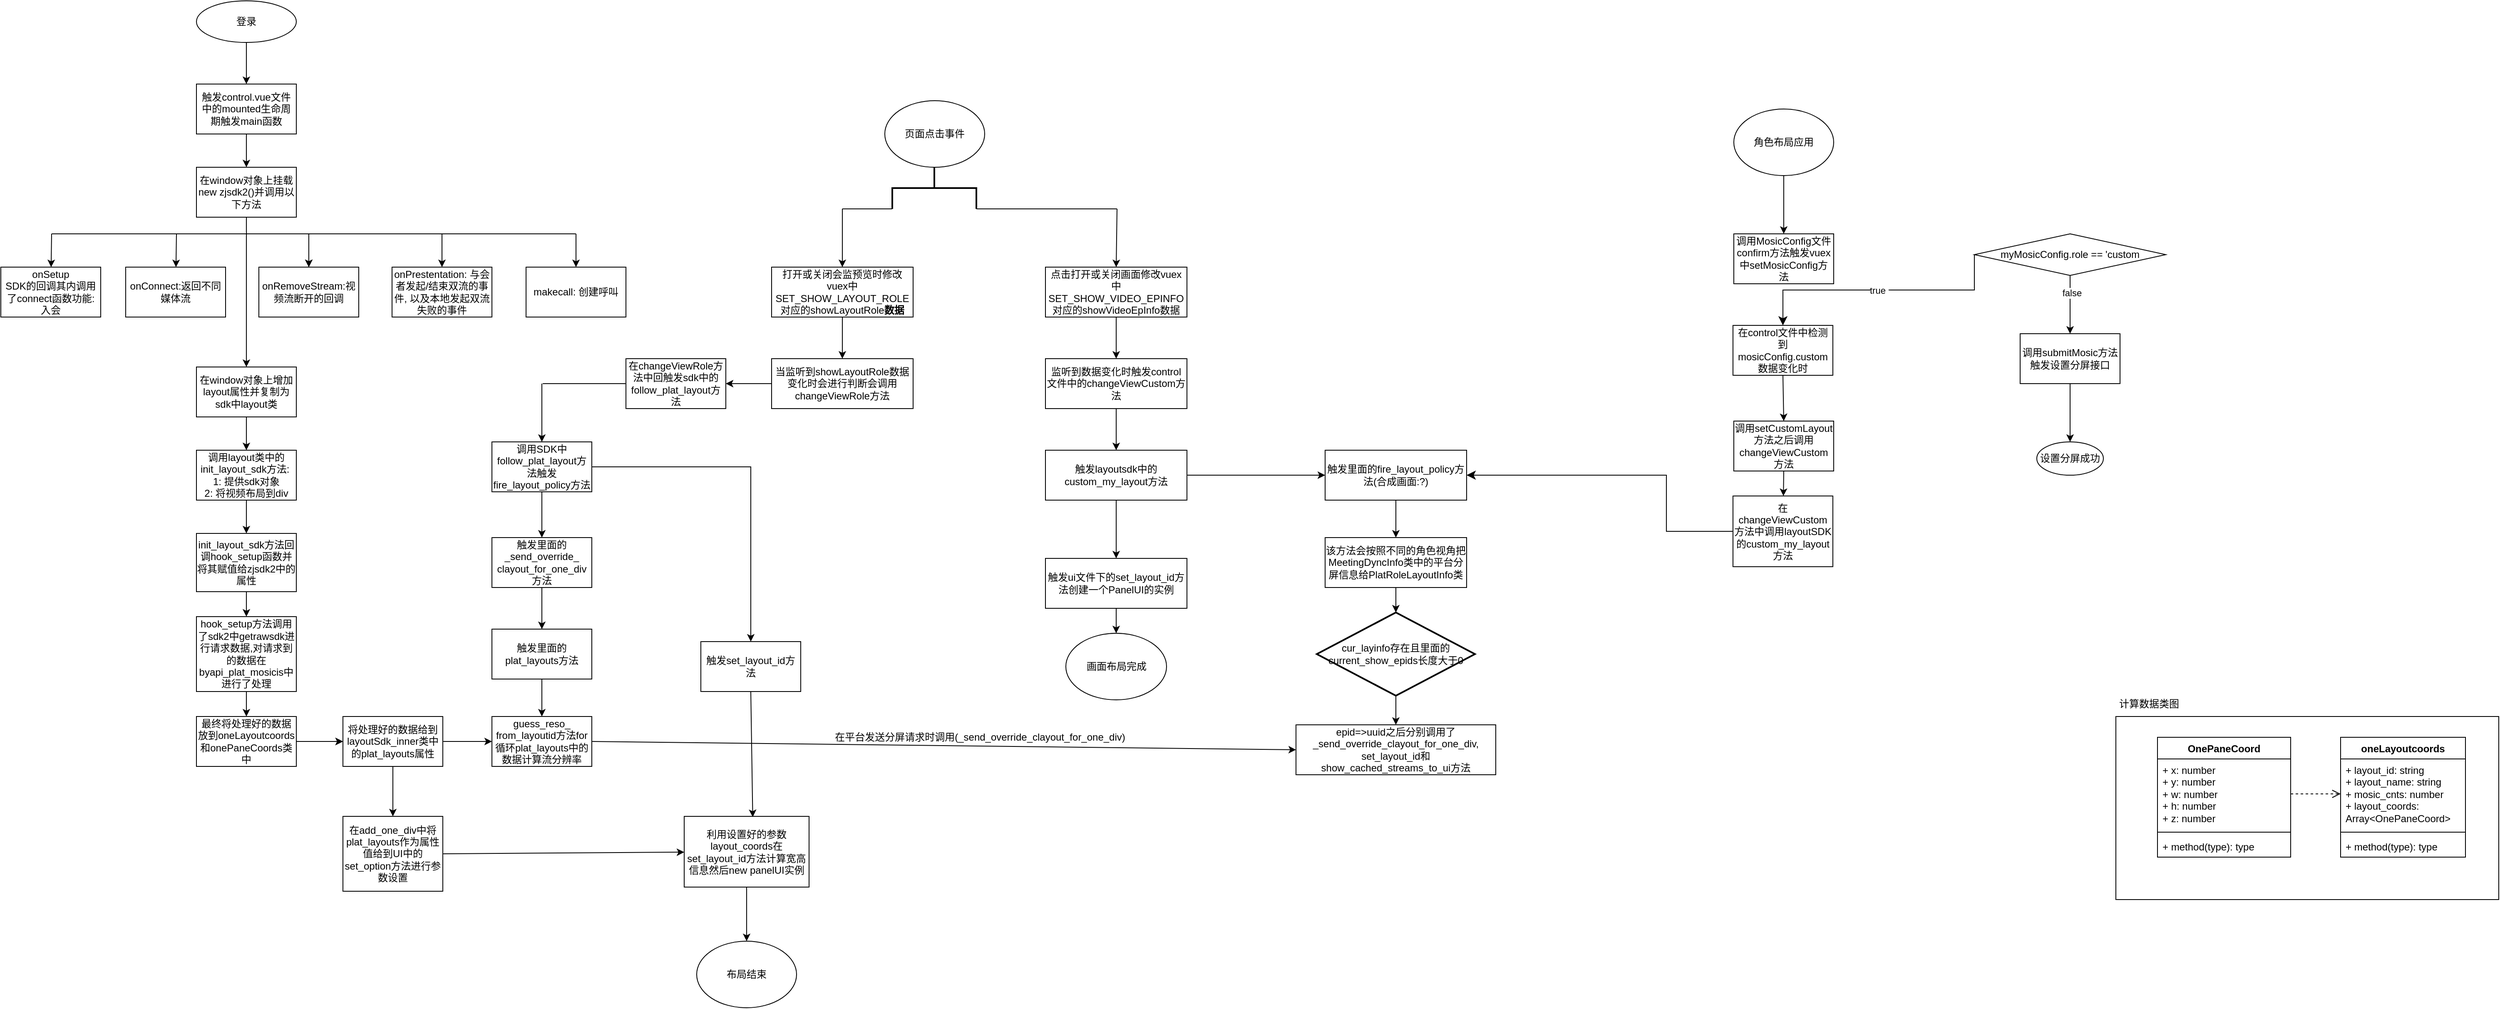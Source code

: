 <mxfile version="21.0.6" type="github">
  <diagram name="第 1 页" id="cYCt0g9zkRtDHQeXJBKw">
    <mxGraphModel dx="1434" dy="764" grid="1" gridSize="10" guides="1" tooltips="1" connect="1" arrows="1" fold="1" page="1" pageScale="1" pageWidth="827" pageHeight="1169" math="0" shadow="0">
      <root>
        <mxCell id="0" />
        <mxCell id="1" parent="0" />
        <mxCell id="cJAQ2IT-YWqgnm6LiaBg-1" value="登录" style="ellipse;whiteSpace=wrap;html=1;" vertex="1" parent="1">
          <mxGeometry x="354" y="80" width="120" height="50" as="geometry" />
        </mxCell>
        <mxCell id="cJAQ2IT-YWqgnm6LiaBg-2" value="" style="endArrow=classic;html=1;rounded=0;exitX=0.5;exitY=1;exitDx=0;exitDy=0;" edge="1" parent="1" source="cJAQ2IT-YWqgnm6LiaBg-1">
          <mxGeometry width="50" height="50" relative="1" as="geometry">
            <mxPoint x="410" y="150" as="sourcePoint" />
            <mxPoint x="414" y="180" as="targetPoint" />
          </mxGeometry>
        </mxCell>
        <mxCell id="cJAQ2IT-YWqgnm6LiaBg-3" value="触发control.vue文件中的mounted生命周期触发main函数" style="rounded=0;whiteSpace=wrap;html=1;" vertex="1" parent="1">
          <mxGeometry x="354" y="180" width="120" height="60" as="geometry" />
        </mxCell>
        <mxCell id="cJAQ2IT-YWqgnm6LiaBg-4" value="在window对象上挂载&lt;br&gt;new zjsdk2()并调用以下方法" style="rounded=0;whiteSpace=wrap;html=1;" vertex="1" parent="1">
          <mxGeometry x="354" y="280" width="120" height="60" as="geometry" />
        </mxCell>
        <mxCell id="cJAQ2IT-YWqgnm6LiaBg-5" value="" style="endArrow=classic;html=1;rounded=0;exitX=0.5;exitY=1;exitDx=0;exitDy=0;" edge="1" parent="1" source="cJAQ2IT-YWqgnm6LiaBg-3" target="cJAQ2IT-YWqgnm6LiaBg-4">
          <mxGeometry width="50" height="50" relative="1" as="geometry">
            <mxPoint x="390" y="340" as="sourcePoint" />
            <mxPoint x="440" y="290" as="targetPoint" />
          </mxGeometry>
        </mxCell>
        <mxCell id="cJAQ2IT-YWqgnm6LiaBg-6" value="onSetup&lt;br&gt;SDK的回调其内调用了connect函数功能: 入会" style="rounded=0;whiteSpace=wrap;html=1;" vertex="1" parent="1">
          <mxGeometry x="119" y="400" width="120" height="60" as="geometry" />
        </mxCell>
        <mxCell id="cJAQ2IT-YWqgnm6LiaBg-7" value="onConnect:返回不同媒体流" style="rounded=0;whiteSpace=wrap;html=1;" vertex="1" parent="1">
          <mxGeometry x="269" y="400" width="120" height="60" as="geometry" />
        </mxCell>
        <mxCell id="cJAQ2IT-YWqgnm6LiaBg-8" value="onRemoveStream:视频流断开的回调" style="rounded=0;whiteSpace=wrap;html=1;" vertex="1" parent="1">
          <mxGeometry x="429" y="400" width="120" height="60" as="geometry" />
        </mxCell>
        <mxCell id="cJAQ2IT-YWqgnm6LiaBg-9" value="onPrestentation:&amp;nbsp;与会者发起/结束双流的事件, 以及本地发起双流失败的事件" style="rounded=0;whiteSpace=wrap;html=1;" vertex="1" parent="1">
          <mxGeometry x="589" y="400" width="120" height="60" as="geometry" />
        </mxCell>
        <mxCell id="cJAQ2IT-YWqgnm6LiaBg-10" value="" style="endArrow=none;html=1;rounded=0;" edge="1" parent="1">
          <mxGeometry width="50" height="50" relative="1" as="geometry">
            <mxPoint x="180" y="360" as="sourcePoint" />
            <mxPoint x="810" y="360" as="targetPoint" />
          </mxGeometry>
        </mxCell>
        <mxCell id="cJAQ2IT-YWqgnm6LiaBg-11" value="" style="endArrow=none;html=1;rounded=0;entryX=0.5;entryY=1;entryDx=0;entryDy=0;" edge="1" parent="1" target="cJAQ2IT-YWqgnm6LiaBg-4">
          <mxGeometry width="50" height="50" relative="1" as="geometry">
            <mxPoint x="414" y="360" as="sourcePoint" />
            <mxPoint x="480" y="420" as="targetPoint" />
          </mxGeometry>
        </mxCell>
        <mxCell id="cJAQ2IT-YWqgnm6LiaBg-12" value="" style="endArrow=classic;html=1;rounded=0;entryX=0.5;entryY=0;entryDx=0;entryDy=0;" edge="1" parent="1" target="cJAQ2IT-YWqgnm6LiaBg-8">
          <mxGeometry width="50" height="50" relative="1" as="geometry">
            <mxPoint x="489" y="360" as="sourcePoint" />
            <mxPoint x="480" y="420" as="targetPoint" />
          </mxGeometry>
        </mxCell>
        <mxCell id="cJAQ2IT-YWqgnm6LiaBg-14" value="" style="endArrow=classic;html=1;rounded=0;entryX=0.5;entryY=0;entryDx=0;entryDy=0;" edge="1" parent="1" target="cJAQ2IT-YWqgnm6LiaBg-8">
          <mxGeometry width="50" height="50" relative="1" as="geometry">
            <mxPoint x="489" y="360" as="sourcePoint" />
            <mxPoint x="489" y="400" as="targetPoint" />
          </mxGeometry>
        </mxCell>
        <mxCell id="cJAQ2IT-YWqgnm6LiaBg-15" value="" style="endArrow=classic;html=1;rounded=0;entryX=0.5;entryY=0;entryDx=0;entryDy=0;" edge="1" parent="1" target="cJAQ2IT-YWqgnm6LiaBg-9">
          <mxGeometry width="50" height="50" relative="1" as="geometry">
            <mxPoint x="649" y="360" as="sourcePoint" />
            <mxPoint x="499" y="410" as="targetPoint" />
          </mxGeometry>
        </mxCell>
        <mxCell id="cJAQ2IT-YWqgnm6LiaBg-16" value="" style="endArrow=classic;html=1;rounded=0;" edge="1" parent="1" target="cJAQ2IT-YWqgnm6LiaBg-7">
          <mxGeometry width="50" height="50" relative="1" as="geometry">
            <mxPoint x="330" y="360" as="sourcePoint" />
            <mxPoint x="499" y="410" as="targetPoint" />
          </mxGeometry>
        </mxCell>
        <mxCell id="cJAQ2IT-YWqgnm6LiaBg-17" value="" style="endArrow=classic;html=1;rounded=0;" edge="1" parent="1" target="cJAQ2IT-YWqgnm6LiaBg-6">
          <mxGeometry width="50" height="50" relative="1" as="geometry">
            <mxPoint x="180" y="360" as="sourcePoint" />
            <mxPoint x="509" y="420" as="targetPoint" />
          </mxGeometry>
        </mxCell>
        <mxCell id="cJAQ2IT-YWqgnm6LiaBg-18" value="在window对象上增加layout属性并复制为sdk中layout类" style="rounded=0;whiteSpace=wrap;html=1;" vertex="1" parent="1">
          <mxGeometry x="354" y="520" width="120" height="60" as="geometry" />
        </mxCell>
        <mxCell id="cJAQ2IT-YWqgnm6LiaBg-19" value="" style="endArrow=classic;html=1;rounded=0;entryX=0.5;entryY=0;entryDx=0;entryDy=0;" edge="1" parent="1">
          <mxGeometry width="50" height="50" relative="1" as="geometry">
            <mxPoint x="414" y="360" as="sourcePoint" />
            <mxPoint x="414" y="520" as="targetPoint" />
          </mxGeometry>
        </mxCell>
        <mxCell id="cJAQ2IT-YWqgnm6LiaBg-20" value="makecall: 创建呼叫" style="rounded=0;whiteSpace=wrap;html=1;" vertex="1" parent="1">
          <mxGeometry x="750" y="400" width="120" height="60" as="geometry" />
        </mxCell>
        <mxCell id="cJAQ2IT-YWqgnm6LiaBg-21" value="" style="endArrow=classic;html=1;rounded=0;" edge="1" parent="1" target="cJAQ2IT-YWqgnm6LiaBg-20">
          <mxGeometry width="50" height="50" relative="1" as="geometry">
            <mxPoint x="810" y="360" as="sourcePoint" />
            <mxPoint x="659" y="410" as="targetPoint" />
          </mxGeometry>
        </mxCell>
        <mxCell id="cJAQ2IT-YWqgnm6LiaBg-22" value="调用layout类中的init_layout_sdk方法:&amp;nbsp;&lt;br&gt;1: 提供sdk对象&lt;br&gt;2: 将视频布局到div" style="rounded=0;whiteSpace=wrap;html=1;" vertex="1" parent="1">
          <mxGeometry x="354" y="620" width="120" height="60" as="geometry" />
        </mxCell>
        <mxCell id="cJAQ2IT-YWqgnm6LiaBg-23" value="" style="endArrow=classic;html=1;rounded=0;exitX=0.5;exitY=1;exitDx=0;exitDy=0;entryX=0.5;entryY=0;entryDx=0;entryDy=0;" edge="1" parent="1" source="cJAQ2IT-YWqgnm6LiaBg-18" target="cJAQ2IT-YWqgnm6LiaBg-22">
          <mxGeometry width="50" height="50" relative="1" as="geometry">
            <mxPoint x="370" y="650" as="sourcePoint" />
            <mxPoint x="420" y="600" as="targetPoint" />
          </mxGeometry>
        </mxCell>
        <mxCell id="cJAQ2IT-YWqgnm6LiaBg-24" value="" style="endArrow=classic;html=1;rounded=0;exitX=0.5;exitY=1;exitDx=0;exitDy=0;" edge="1" parent="1" source="cJAQ2IT-YWqgnm6LiaBg-22">
          <mxGeometry width="50" height="50" relative="1" as="geometry">
            <mxPoint x="370" y="790" as="sourcePoint" />
            <mxPoint x="414" y="720" as="targetPoint" />
          </mxGeometry>
        </mxCell>
        <mxCell id="cJAQ2IT-YWqgnm6LiaBg-25" value="&lt;span style=&quot;color: rgb(0, 0, 0); font-family: Helvetica; font-size: 12px; font-style: normal; font-variant-ligatures: normal; font-variant-caps: normal; font-weight: 400; letter-spacing: normal; orphans: 2; text-align: center; text-indent: 0px; text-transform: none; widows: 2; word-spacing: 0px; -webkit-text-stroke-width: 0px; background-color: rgb(251, 251, 251); text-decoration-thickness: initial; text-decoration-style: initial; text-decoration-color: initial; float: none; display: inline !important;&quot;&gt;init_layout_sdk方法回调hook_setup函数并将其赋值给zjsdk2中的属性&lt;/span&gt;" style="rounded=0;whiteSpace=wrap;html=1;" vertex="1" parent="1">
          <mxGeometry x="354" y="720" width="120" height="70" as="geometry" />
        </mxCell>
        <mxCell id="cJAQ2IT-YWqgnm6LiaBg-26" value="" style="endArrow=classic;html=1;rounded=0;exitX=0.5;exitY=1;exitDx=0;exitDy=0;entryX=0.5;entryY=0;entryDx=0;entryDy=0;" edge="1" parent="1" source="cJAQ2IT-YWqgnm6LiaBg-25" target="cJAQ2IT-YWqgnm6LiaBg-27">
          <mxGeometry width="50" height="50" relative="1" as="geometry">
            <mxPoint x="370" y="720" as="sourcePoint" />
            <mxPoint x="410" y="810" as="targetPoint" />
          </mxGeometry>
        </mxCell>
        <mxCell id="cJAQ2IT-YWqgnm6LiaBg-27" value="hook_setup方法调用了sdk2中getrawsdk进行请求数据,对请求到的数据在byapi_plat_mosicis中进行了处理" style="rounded=0;whiteSpace=wrap;html=1;" vertex="1" parent="1">
          <mxGeometry x="354" y="820" width="120" height="90" as="geometry" />
        </mxCell>
        <mxCell id="cJAQ2IT-YWqgnm6LiaBg-28" value="最终将处理好的数据放到oneLayoutcoords和onePaneCoords类中" style="rounded=0;whiteSpace=wrap;html=1;" vertex="1" parent="1">
          <mxGeometry x="354" y="940" width="120" height="60" as="geometry" />
        </mxCell>
        <mxCell id="cJAQ2IT-YWqgnm6LiaBg-29" value="" style="endArrow=classic;html=1;rounded=0;exitX=0.5;exitY=1;exitDx=0;exitDy=0;entryX=0.5;entryY=0;entryDx=0;entryDy=0;" edge="1" parent="1" source="cJAQ2IT-YWqgnm6LiaBg-27" target="cJAQ2IT-YWqgnm6LiaBg-28">
          <mxGeometry width="50" height="50" relative="1" as="geometry">
            <mxPoint x="640" y="800" as="sourcePoint" />
            <mxPoint x="690" y="750" as="targetPoint" />
          </mxGeometry>
        </mxCell>
        <mxCell id="cJAQ2IT-YWqgnm6LiaBg-30" value="" style="endArrow=classic;html=1;rounded=0;exitX=1;exitY=0.5;exitDx=0;exitDy=0;" edge="1" parent="1" source="cJAQ2IT-YWqgnm6LiaBg-28">
          <mxGeometry width="50" height="50" relative="1" as="geometry">
            <mxPoint x="640" y="800" as="sourcePoint" />
            <mxPoint x="530" y="970" as="targetPoint" />
          </mxGeometry>
        </mxCell>
        <mxCell id="cJAQ2IT-YWqgnm6LiaBg-31" value="将处理好的数据给到layoutSdk_inner类中的plat_layouts属性" style="rounded=0;whiteSpace=wrap;html=1;" vertex="1" parent="1">
          <mxGeometry x="530" y="940" width="120" height="60" as="geometry" />
        </mxCell>
        <mxCell id="cJAQ2IT-YWqgnm6LiaBg-32" value="调用SDK中follow_plat_layout方法触发fire_layout_policy方法" style="rounded=0;whiteSpace=wrap;html=1;" vertex="1" parent="1">
          <mxGeometry x="709" y="610" width="120" height="60" as="geometry" />
        </mxCell>
        <mxCell id="cJAQ2IT-YWqgnm6LiaBg-33" value="触发里面的_send_override_&lt;br&gt;clayout_for_one_div方法" style="rounded=0;whiteSpace=wrap;html=1;" vertex="1" parent="1">
          <mxGeometry x="709" y="725" width="120" height="60" as="geometry" />
        </mxCell>
        <mxCell id="cJAQ2IT-YWqgnm6LiaBg-34" value="触发里面的plat_layouts方法" style="rounded=0;whiteSpace=wrap;html=1;" vertex="1" parent="1">
          <mxGeometry x="709" y="835" width="120" height="60" as="geometry" />
        </mxCell>
        <mxCell id="cJAQ2IT-YWqgnm6LiaBg-35" value="guess_reso_&lt;br&gt;from_layoutid方法for循环plat_layouts中的数据计算流分辨率" style="rounded=0;whiteSpace=wrap;html=1;" vertex="1" parent="1">
          <mxGeometry x="709" y="940" width="120" height="60" as="geometry" />
        </mxCell>
        <mxCell id="cJAQ2IT-YWqgnm6LiaBg-36" value="" style="endArrow=classic;html=1;rounded=0;exitX=1;exitY=0.5;exitDx=0;exitDy=0;" edge="1" parent="1" source="cJAQ2IT-YWqgnm6LiaBg-28">
          <mxGeometry width="50" height="50" relative="1" as="geometry">
            <mxPoint x="474" y="970" as="sourcePoint" />
            <mxPoint x="530" y="970" as="targetPoint" />
            <Array as="points">
              <mxPoint x="530" y="970" />
            </Array>
          </mxGeometry>
        </mxCell>
        <mxCell id="cJAQ2IT-YWqgnm6LiaBg-39" value="" style="endArrow=classic;html=1;rounded=0;exitX=1;exitY=0.5;exitDx=0;exitDy=0;" edge="1" parent="1" source="cJAQ2IT-YWqgnm6LiaBg-31" target="cJAQ2IT-YWqgnm6LiaBg-35">
          <mxGeometry width="50" height="50" relative="1" as="geometry">
            <mxPoint x="640" y="810" as="sourcePoint" />
            <mxPoint x="690" y="760" as="targetPoint" />
          </mxGeometry>
        </mxCell>
        <mxCell id="cJAQ2IT-YWqgnm6LiaBg-40" value="" style="endArrow=classic;html=1;rounded=0;exitX=0.5;exitY=1;exitDx=0;exitDy=0;" edge="1" parent="1" source="cJAQ2IT-YWqgnm6LiaBg-32" target="cJAQ2IT-YWqgnm6LiaBg-33">
          <mxGeometry width="50" height="50" relative="1" as="geometry">
            <mxPoint x="640" y="810" as="sourcePoint" />
            <mxPoint x="690" y="760" as="targetPoint" />
          </mxGeometry>
        </mxCell>
        <mxCell id="cJAQ2IT-YWqgnm6LiaBg-41" value="" style="endArrow=classic;html=1;rounded=0;exitX=0.5;exitY=1;exitDx=0;exitDy=0;entryX=0.5;entryY=0;entryDx=0;entryDy=0;" edge="1" parent="1" source="cJAQ2IT-YWqgnm6LiaBg-33" target="cJAQ2IT-YWqgnm6LiaBg-34">
          <mxGeometry width="50" height="50" relative="1" as="geometry">
            <mxPoint x="779" y="685" as="sourcePoint" />
            <mxPoint x="779" y="735" as="targetPoint" />
          </mxGeometry>
        </mxCell>
        <mxCell id="cJAQ2IT-YWqgnm6LiaBg-42" value="" style="endArrow=classic;html=1;rounded=0;exitX=0.5;exitY=1;exitDx=0;exitDy=0;entryX=0.5;entryY=0;entryDx=0;entryDy=0;" edge="1" parent="1" source="cJAQ2IT-YWqgnm6LiaBg-34" target="cJAQ2IT-YWqgnm6LiaBg-35">
          <mxGeometry width="50" height="50" relative="1" as="geometry">
            <mxPoint x="789" y="695" as="sourcePoint" />
            <mxPoint x="789" y="745" as="targetPoint" />
          </mxGeometry>
        </mxCell>
        <mxCell id="cJAQ2IT-YWqgnm6LiaBg-43" value="" style="rounded=0;whiteSpace=wrap;html=1;" vertex="1" parent="1">
          <mxGeometry x="2660" y="940" width="460" height="220" as="geometry" />
        </mxCell>
        <mxCell id="cJAQ2IT-YWqgnm6LiaBg-44" value="OnePaneCoord" style="swimlane;fontStyle=1;align=center;verticalAlign=top;childLayout=stackLayout;horizontal=1;startSize=26;horizontalStack=0;resizeParent=1;resizeParentMax=0;resizeLast=0;collapsible=1;marginBottom=0;whiteSpace=wrap;html=1;" vertex="1" parent="1">
          <mxGeometry x="2710" y="965" width="160" height="144" as="geometry" />
        </mxCell>
        <mxCell id="cJAQ2IT-YWqgnm6LiaBg-45" value="+ x: number&lt;br&gt;+ y: number&lt;br&gt;+ w: number&lt;br&gt;+ h: number&lt;br&gt;+ z: number" style="text;strokeColor=none;fillColor=none;align=left;verticalAlign=top;spacingLeft=4;spacingRight=4;overflow=hidden;rotatable=0;points=[[0,0.5],[1,0.5]];portConstraint=eastwest;whiteSpace=wrap;html=1;" vertex="1" parent="cJAQ2IT-YWqgnm6LiaBg-44">
          <mxGeometry y="26" width="160" height="84" as="geometry" />
        </mxCell>
        <mxCell id="cJAQ2IT-YWqgnm6LiaBg-46" value="" style="line;strokeWidth=1;fillColor=none;align=left;verticalAlign=middle;spacingTop=-1;spacingLeft=3;spacingRight=3;rotatable=0;labelPosition=right;points=[];portConstraint=eastwest;strokeColor=inherit;" vertex="1" parent="cJAQ2IT-YWqgnm6LiaBg-44">
          <mxGeometry y="110" width="160" height="8" as="geometry" />
        </mxCell>
        <mxCell id="cJAQ2IT-YWqgnm6LiaBg-47" value="+ method(type): type" style="text;strokeColor=none;fillColor=none;align=left;verticalAlign=top;spacingLeft=4;spacingRight=4;overflow=hidden;rotatable=0;points=[[0,0.5],[1,0.5]];portConstraint=eastwest;whiteSpace=wrap;html=1;" vertex="1" parent="cJAQ2IT-YWqgnm6LiaBg-44">
          <mxGeometry y="118" width="160" height="26" as="geometry" />
        </mxCell>
        <mxCell id="cJAQ2IT-YWqgnm6LiaBg-52" value="oneLayoutcoords" style="swimlane;fontStyle=1;align=center;verticalAlign=top;childLayout=stackLayout;horizontal=1;startSize=26;horizontalStack=0;resizeParent=1;resizeParentMax=0;resizeLast=0;collapsible=1;marginBottom=0;whiteSpace=wrap;html=1;" vertex="1" parent="1">
          <mxGeometry x="2930" y="965" width="150" height="144" as="geometry" />
        </mxCell>
        <mxCell id="cJAQ2IT-YWqgnm6LiaBg-53" value="+ layout_id: string&lt;br&gt;+ layout_name: string&lt;br&gt;+ mosic_cnts: number&lt;br&gt;+ layout_coords: Array&amp;lt;OnePaneCoord&amp;gt;" style="text;strokeColor=none;fillColor=none;align=left;verticalAlign=top;spacingLeft=4;spacingRight=4;overflow=hidden;rotatable=0;points=[[0,0.5],[1,0.5]];portConstraint=eastwest;whiteSpace=wrap;html=1;" vertex="1" parent="cJAQ2IT-YWqgnm6LiaBg-52">
          <mxGeometry y="26" width="150" height="84" as="geometry" />
        </mxCell>
        <mxCell id="cJAQ2IT-YWqgnm6LiaBg-54" value="" style="line;strokeWidth=1;fillColor=none;align=left;verticalAlign=middle;spacingTop=-1;spacingLeft=3;spacingRight=3;rotatable=0;labelPosition=right;points=[];portConstraint=eastwest;strokeColor=inherit;" vertex="1" parent="cJAQ2IT-YWqgnm6LiaBg-52">
          <mxGeometry y="110" width="150" height="8" as="geometry" />
        </mxCell>
        <mxCell id="cJAQ2IT-YWqgnm6LiaBg-55" value="+ method(type): type" style="text;strokeColor=none;fillColor=none;align=left;verticalAlign=top;spacingLeft=4;spacingRight=4;overflow=hidden;rotatable=0;points=[[0,0.5],[1,0.5]];portConstraint=eastwest;whiteSpace=wrap;html=1;" vertex="1" parent="cJAQ2IT-YWqgnm6LiaBg-52">
          <mxGeometry y="118" width="150" height="26" as="geometry" />
        </mxCell>
        <mxCell id="cJAQ2IT-YWqgnm6LiaBg-57" value="" style="html=1;verticalAlign=bottom;endArrow=open;dashed=1;endSize=8;edgeStyle=elbowEdgeStyle;elbow=vertical;curved=0;rounded=0;entryX=0;entryY=0.5;entryDx=0;entryDy=0;exitX=1;exitY=0.5;exitDx=0;exitDy=0;" edge="1" parent="1" source="cJAQ2IT-YWqgnm6LiaBg-45" target="cJAQ2IT-YWqgnm6LiaBg-53">
          <mxGeometry relative="1" as="geometry">
            <mxPoint x="2670" y="1050" as="sourcePoint" />
            <mxPoint x="2590" y="1050" as="targetPoint" />
          </mxGeometry>
        </mxCell>
        <mxCell id="cJAQ2IT-YWqgnm6LiaBg-58" value="计算数据类图" style="text;html=1;strokeColor=none;fillColor=none;align=center;verticalAlign=middle;whiteSpace=wrap;rounded=0;" vertex="1" parent="1">
          <mxGeometry x="2660" y="910" width="80" height="30" as="geometry" />
        </mxCell>
        <mxCell id="cJAQ2IT-YWqgnm6LiaBg-60" value="在add_one_div中将plat_layouts作为属性值给到UI中的set_option方法进行参数设置" style="rounded=0;whiteSpace=wrap;html=1;" vertex="1" parent="1">
          <mxGeometry x="530" y="1060" width="120" height="90" as="geometry" />
        </mxCell>
        <mxCell id="cJAQ2IT-YWqgnm6LiaBg-61" value="" style="endArrow=classic;html=1;rounded=0;exitX=0.5;exitY=1;exitDx=0;exitDy=0;" edge="1" parent="1" source="cJAQ2IT-YWqgnm6LiaBg-31" target="cJAQ2IT-YWqgnm6LiaBg-60">
          <mxGeometry width="50" height="50" relative="1" as="geometry">
            <mxPoint x="770" y="1030" as="sourcePoint" />
            <mxPoint x="820" y="980" as="targetPoint" />
          </mxGeometry>
        </mxCell>
        <mxCell id="cJAQ2IT-YWqgnm6LiaBg-62" value="触发set_layout_id方法" style="rounded=0;whiteSpace=wrap;html=1;" vertex="1" parent="1">
          <mxGeometry x="960" y="850" width="120" height="60" as="geometry" />
        </mxCell>
        <mxCell id="cJAQ2IT-YWqgnm6LiaBg-63" value="利用设置好的参数layout_coords在set_layout_id方法计算宽高信息然后new panelUI实例" style="rounded=0;whiteSpace=wrap;html=1;" vertex="1" parent="1">
          <mxGeometry x="940" y="1060" width="150" height="85" as="geometry" />
        </mxCell>
        <mxCell id="cJAQ2IT-YWqgnm6LiaBg-65" value="" style="endArrow=none;html=1;rounded=0;exitX=1;exitY=0.5;exitDx=0;exitDy=0;" edge="1" parent="1" source="cJAQ2IT-YWqgnm6LiaBg-32">
          <mxGeometry width="50" height="50" relative="1" as="geometry">
            <mxPoint x="830" y="640" as="sourcePoint" />
            <mxPoint x="1020" y="645" as="targetPoint" />
            <Array as="points">
              <mxPoint x="1020" y="640" />
            </Array>
          </mxGeometry>
        </mxCell>
        <mxCell id="cJAQ2IT-YWqgnm6LiaBg-66" value="" style="endArrow=classic;html=1;rounded=0;entryX=0.5;entryY=0;entryDx=0;entryDy=0;" edge="1" parent="1" target="cJAQ2IT-YWqgnm6LiaBg-62">
          <mxGeometry width="50" height="50" relative="1" as="geometry">
            <mxPoint x="1020" y="640" as="sourcePoint" />
            <mxPoint x="960" y="820" as="targetPoint" />
          </mxGeometry>
        </mxCell>
        <mxCell id="cJAQ2IT-YWqgnm6LiaBg-67" value="" style="endArrow=classic;html=1;rounded=0;exitX=0.5;exitY=1;exitDx=0;exitDy=0;entryX=0.549;entryY=0.01;entryDx=0;entryDy=0;entryPerimeter=0;" edge="1" parent="1" source="cJAQ2IT-YWqgnm6LiaBg-62" target="cJAQ2IT-YWqgnm6LiaBg-63">
          <mxGeometry width="50" height="50" relative="1" as="geometry">
            <mxPoint x="930" y="1060" as="sourcePoint" />
            <mxPoint x="980" y="1010" as="targetPoint" />
          </mxGeometry>
        </mxCell>
        <mxCell id="cJAQ2IT-YWqgnm6LiaBg-68" value="" style="endArrow=classic;html=1;rounded=0;exitX=1;exitY=0.5;exitDx=0;exitDy=0;" edge="1" parent="1" source="cJAQ2IT-YWqgnm6LiaBg-60" target="cJAQ2IT-YWqgnm6LiaBg-63">
          <mxGeometry width="50" height="50" relative="1" as="geometry">
            <mxPoint x="930" y="1060" as="sourcePoint" />
            <mxPoint x="980" y="1010" as="targetPoint" />
          </mxGeometry>
        </mxCell>
        <mxCell id="cJAQ2IT-YWqgnm6LiaBg-69" value="布局结束" style="ellipse;whiteSpace=wrap;html=1;" vertex="1" parent="1">
          <mxGeometry x="955" y="1210" width="120" height="80" as="geometry" />
        </mxCell>
        <mxCell id="cJAQ2IT-YWqgnm6LiaBg-70" value="" style="endArrow=classic;html=1;rounded=0;exitX=0.5;exitY=1;exitDx=0;exitDy=0;entryX=0.5;entryY=0;entryDx=0;entryDy=0;" edge="1" parent="1" source="cJAQ2IT-YWqgnm6LiaBg-63" target="cJAQ2IT-YWqgnm6LiaBg-69">
          <mxGeometry width="50" height="50" relative="1" as="geometry">
            <mxPoint x="630" y="1010" as="sourcePoint" />
            <mxPoint x="680" y="960" as="targetPoint" />
          </mxGeometry>
        </mxCell>
        <mxCell id="cJAQ2IT-YWqgnm6LiaBg-73" value="" style="strokeWidth=2;html=1;shape=mxgraph.flowchart.annotation_2;align=left;labelPosition=right;pointerEvents=1;direction=south;" vertex="1" parent="1">
          <mxGeometry x="1190" y="280" width="101" height="50" as="geometry" />
        </mxCell>
        <mxCell id="cJAQ2IT-YWqgnm6LiaBg-74" value="在changeViewRole方法中回触发sdk中的follow_plat_layout方法" style="rounded=0;whiteSpace=wrap;html=1;" vertex="1" parent="1">
          <mxGeometry x="870" y="510" width="120" height="60" as="geometry" />
        </mxCell>
        <mxCell id="cJAQ2IT-YWqgnm6LiaBg-77" value="" style="endArrow=none;html=1;rounded=0;entryX=0;entryY=0.5;entryDx=0;entryDy=0;" edge="1" parent="1" target="cJAQ2IT-YWqgnm6LiaBg-74">
          <mxGeometry width="50" height="50" relative="1" as="geometry">
            <mxPoint x="770" y="540" as="sourcePoint" />
            <mxPoint x="1010" y="650" as="targetPoint" />
          </mxGeometry>
        </mxCell>
        <mxCell id="cJAQ2IT-YWqgnm6LiaBg-78" value="" style="endArrow=classic;html=1;rounded=0;" edge="1" parent="1" target="cJAQ2IT-YWqgnm6LiaBg-32">
          <mxGeometry width="50" height="50" relative="1" as="geometry">
            <mxPoint x="769" y="540" as="sourcePoint" />
            <mxPoint x="1010" y="650" as="targetPoint" />
          </mxGeometry>
        </mxCell>
        <mxCell id="cJAQ2IT-YWqgnm6LiaBg-79" value="打开或关闭会监预览时修改vuex中SET_SHOW_LAYOUT_ROLE对应的showLayoutRole&lt;b&gt;数据&lt;/b&gt;" style="rounded=0;whiteSpace=wrap;html=1;" vertex="1" parent="1">
          <mxGeometry x="1045" y="400" width="170" height="60" as="geometry" />
        </mxCell>
        <mxCell id="cJAQ2IT-YWqgnm6LiaBg-81" value="当监听到showLayoutRole数据变化时会进行判断会调用changeViewRole方法" style="rounded=0;whiteSpace=wrap;html=1;" vertex="1" parent="1">
          <mxGeometry x="1045" y="510" width="170" height="60" as="geometry" />
        </mxCell>
        <mxCell id="cJAQ2IT-YWqgnm6LiaBg-82" value="" style="endArrow=classic;html=1;rounded=0;exitX=0.5;exitY=1;exitDx=0;exitDy=0;entryX=0.5;entryY=0;entryDx=0;entryDy=0;" edge="1" parent="1" source="cJAQ2IT-YWqgnm6LiaBg-79" target="cJAQ2IT-YWqgnm6LiaBg-81">
          <mxGeometry width="50" height="50" relative="1" as="geometry">
            <mxPoint x="965" y="530" as="sourcePoint" />
            <mxPoint x="1015" y="480" as="targetPoint" />
          </mxGeometry>
        </mxCell>
        <mxCell id="cJAQ2IT-YWqgnm6LiaBg-83" value="" style="endArrow=classic;html=1;rounded=0;exitX=0;exitY=0.5;exitDx=0;exitDy=0;entryX=1;entryY=0.5;entryDx=0;entryDy=0;" edge="1" parent="1" source="cJAQ2IT-YWqgnm6LiaBg-81" target="cJAQ2IT-YWqgnm6LiaBg-74">
          <mxGeometry width="50" height="50" relative="1" as="geometry">
            <mxPoint x="960" y="530" as="sourcePoint" />
            <mxPoint x="1010" y="480" as="targetPoint" />
          </mxGeometry>
        </mxCell>
        <mxCell id="cJAQ2IT-YWqgnm6LiaBg-86" value="页面点击事件" style="ellipse;whiteSpace=wrap;html=1;" vertex="1" parent="1">
          <mxGeometry x="1181" y="200" width="120" height="80" as="geometry" />
        </mxCell>
        <mxCell id="cJAQ2IT-YWqgnm6LiaBg-87" value="" style="endArrow=classic;html=1;rounded=0;entryX=0.5;entryY=0;entryDx=0;entryDy=0;" edge="1" parent="1" target="cJAQ2IT-YWqgnm6LiaBg-79">
          <mxGeometry width="50" height="50" relative="1" as="geometry">
            <mxPoint x="1130" y="330" as="sourcePoint" />
            <mxPoint x="1010" y="180" as="targetPoint" />
          </mxGeometry>
        </mxCell>
        <mxCell id="cJAQ2IT-YWqgnm6LiaBg-88" value="" style="endArrow=none;html=1;rounded=0;entryX=1;entryY=1;entryDx=0;entryDy=0;entryPerimeter=0;" edge="1" parent="1" target="cJAQ2IT-YWqgnm6LiaBg-73">
          <mxGeometry width="50" height="50" relative="1" as="geometry">
            <mxPoint x="1130" y="330" as="sourcePoint" />
            <mxPoint x="1010" y="240" as="targetPoint" />
          </mxGeometry>
        </mxCell>
        <mxCell id="cJAQ2IT-YWqgnm6LiaBg-89" value="点击打开或关闭画面修改vuex中SET_SHOW_VIDEO_EPINFO对应的showVideoEpInfo数据" style="rounded=0;whiteSpace=wrap;html=1;" vertex="1" parent="1">
          <mxGeometry x="1374" y="400" width="170" height="60" as="geometry" />
        </mxCell>
        <mxCell id="cJAQ2IT-YWqgnm6LiaBg-91" value="监听到数据变化时触发control文件中的changeViewCustom方法" style="rounded=0;whiteSpace=wrap;html=1;" vertex="1" parent="1">
          <mxGeometry x="1374" y="510" width="170" height="60" as="geometry" />
        </mxCell>
        <mxCell id="cJAQ2IT-YWqgnm6LiaBg-93" value="触发layoutsdk中的custom_my_layout方法" style="rounded=0;whiteSpace=wrap;html=1;" vertex="1" parent="1">
          <mxGeometry x="1374" y="620" width="170" height="60" as="geometry" />
        </mxCell>
        <mxCell id="cJAQ2IT-YWqgnm6LiaBg-95" value="触发里面的fire_layout_policy方法(合成画面:?)" style="rounded=0;whiteSpace=wrap;html=1;" vertex="1" parent="1">
          <mxGeometry x="1710" y="620" width="170" height="60" as="geometry" />
        </mxCell>
        <mxCell id="cJAQ2IT-YWqgnm6LiaBg-114" value="" style="edgeStyle=orthogonalEdgeStyle;rounded=0;orthogonalLoop=1;jettySize=auto;html=1;" edge="1" parent="1" source="cJAQ2IT-YWqgnm6LiaBg-96" target="cJAQ2IT-YWqgnm6LiaBg-113">
          <mxGeometry relative="1" as="geometry" />
        </mxCell>
        <mxCell id="cJAQ2IT-YWqgnm6LiaBg-96" value="触发ui文件下的set_layout_id方法创建一个PanelUI的实例" style="rounded=0;whiteSpace=wrap;html=1;" vertex="1" parent="1">
          <mxGeometry x="1374" y="750" width="170" height="60" as="geometry" />
        </mxCell>
        <mxCell id="cJAQ2IT-YWqgnm6LiaBg-97" value="" style="endArrow=none;html=1;rounded=0;" edge="1" parent="1">
          <mxGeometry width="50" height="50" relative="1" as="geometry">
            <mxPoint x="1291" y="330" as="sourcePoint" />
            <mxPoint x="1460" y="330" as="targetPoint" />
          </mxGeometry>
        </mxCell>
        <mxCell id="cJAQ2IT-YWqgnm6LiaBg-98" value="" style="endArrow=classic;html=1;rounded=0;entryX=0.5;entryY=0;entryDx=0;entryDy=0;" edge="1" parent="1" target="cJAQ2IT-YWqgnm6LiaBg-89">
          <mxGeometry width="50" height="50" relative="1" as="geometry">
            <mxPoint x="1460" y="330" as="sourcePoint" />
            <mxPoint x="1550" y="560" as="targetPoint" />
          </mxGeometry>
        </mxCell>
        <mxCell id="cJAQ2IT-YWqgnm6LiaBg-99" value="" style="endArrow=classic;html=1;rounded=0;exitX=0.5;exitY=1;exitDx=0;exitDy=0;entryX=0.5;entryY=0;entryDx=0;entryDy=0;" edge="1" parent="1" source="cJAQ2IT-YWqgnm6LiaBg-89" target="cJAQ2IT-YWqgnm6LiaBg-91">
          <mxGeometry width="50" height="50" relative="1" as="geometry">
            <mxPoint x="1400" y="590" as="sourcePoint" />
            <mxPoint x="1450" y="540" as="targetPoint" />
          </mxGeometry>
        </mxCell>
        <mxCell id="cJAQ2IT-YWqgnm6LiaBg-100" value="" style="endArrow=classic;html=1;rounded=0;exitX=0.5;exitY=1;exitDx=0;exitDy=0;entryX=0.5;entryY=0;entryDx=0;entryDy=0;" edge="1" parent="1" source="cJAQ2IT-YWqgnm6LiaBg-91" target="cJAQ2IT-YWqgnm6LiaBg-93">
          <mxGeometry width="50" height="50" relative="1" as="geometry">
            <mxPoint x="1400" y="590" as="sourcePoint" />
            <mxPoint x="1450" y="540" as="targetPoint" />
          </mxGeometry>
        </mxCell>
        <mxCell id="cJAQ2IT-YWqgnm6LiaBg-101" value="" style="endArrow=classic;html=1;rounded=0;exitX=0.5;exitY=1;exitDx=0;exitDy=0;entryX=0.5;entryY=0;entryDx=0;entryDy=0;" edge="1" parent="1" source="cJAQ2IT-YWqgnm6LiaBg-93" target="cJAQ2IT-YWqgnm6LiaBg-96">
          <mxGeometry width="50" height="50" relative="1" as="geometry">
            <mxPoint x="1400" y="590" as="sourcePoint" />
            <mxPoint x="1450" y="540" as="targetPoint" />
          </mxGeometry>
        </mxCell>
        <mxCell id="cJAQ2IT-YWqgnm6LiaBg-102" value="" style="endArrow=classic;html=1;rounded=0;exitX=1;exitY=0.5;exitDx=0;exitDy=0;entryX=0;entryY=0.5;entryDx=0;entryDy=0;" edge="1" parent="1" source="cJAQ2IT-YWqgnm6LiaBg-93" target="cJAQ2IT-YWqgnm6LiaBg-95">
          <mxGeometry width="50" height="50" relative="1" as="geometry">
            <mxPoint x="1400" y="590" as="sourcePoint" />
            <mxPoint x="1450" y="540" as="targetPoint" />
          </mxGeometry>
        </mxCell>
        <mxCell id="cJAQ2IT-YWqgnm6LiaBg-104" value="该方法会按照不同的角色视角把MeetingDyncInfo类中的平台分屏信息给PlatRoleLayoutInfo类" style="rounded=0;whiteSpace=wrap;html=1;" vertex="1" parent="1">
          <mxGeometry x="1710" y="725" width="170" height="60" as="geometry" />
        </mxCell>
        <mxCell id="cJAQ2IT-YWqgnm6LiaBg-105" value="cur_layinfo存在且里面的current_show_epids长度大于0" style="strokeWidth=2;html=1;shape=mxgraph.flowchart.decision;whiteSpace=wrap;" vertex="1" parent="1">
          <mxGeometry x="1700" y="815" width="190" height="100" as="geometry" />
        </mxCell>
        <mxCell id="cJAQ2IT-YWqgnm6LiaBg-106" value="epid=&amp;gt;uuid之后分别调用了_send_override_clayout_for_one_div,&lt;br&gt;set_layout_id和&lt;br&gt;show_cached_streams_to_ui方法" style="rounded=0;whiteSpace=wrap;html=1;" vertex="1" parent="1">
          <mxGeometry x="1675" y="950" width="240" height="60" as="geometry" />
        </mxCell>
        <mxCell id="cJAQ2IT-YWqgnm6LiaBg-107" value="" style="endArrow=classic;html=1;rounded=0;exitX=0.5;exitY=1;exitDx=0;exitDy=0;" edge="1" parent="1" source="cJAQ2IT-YWqgnm6LiaBg-95" target="cJAQ2IT-YWqgnm6LiaBg-104">
          <mxGeometry width="50" height="50" relative="1" as="geometry">
            <mxPoint x="1400" y="1060" as="sourcePoint" />
            <mxPoint x="1450" y="1010" as="targetPoint" />
          </mxGeometry>
        </mxCell>
        <mxCell id="cJAQ2IT-YWqgnm6LiaBg-108" value="" style="endArrow=classic;html=1;rounded=0;exitX=0.5;exitY=1;exitDx=0;exitDy=0;" edge="1" parent="1" source="cJAQ2IT-YWqgnm6LiaBg-104" target="cJAQ2IT-YWqgnm6LiaBg-105">
          <mxGeometry width="50" height="50" relative="1" as="geometry">
            <mxPoint x="1400" y="1060" as="sourcePoint" />
            <mxPoint x="1450" y="1010" as="targetPoint" />
          </mxGeometry>
        </mxCell>
        <mxCell id="cJAQ2IT-YWqgnm6LiaBg-109" value="" style="endArrow=classic;html=1;rounded=0;exitX=0.5;exitY=1;exitDx=0;exitDy=0;exitPerimeter=0;entryX=0.5;entryY=0;entryDx=0;entryDy=0;" edge="1" parent="1" source="cJAQ2IT-YWqgnm6LiaBg-105" target="cJAQ2IT-YWqgnm6LiaBg-106">
          <mxGeometry width="50" height="50" relative="1" as="geometry">
            <mxPoint x="1400" y="1060" as="sourcePoint" />
            <mxPoint x="1450" y="1010" as="targetPoint" />
          </mxGeometry>
        </mxCell>
        <mxCell id="cJAQ2IT-YWqgnm6LiaBg-110" value="" style="endArrow=classic;html=1;rounded=0;exitX=1;exitY=0.5;exitDx=0;exitDy=0;entryX=0;entryY=0.5;entryDx=0;entryDy=0;" edge="1" parent="1" source="cJAQ2IT-YWqgnm6LiaBg-35" target="cJAQ2IT-YWqgnm6LiaBg-106">
          <mxGeometry width="50" height="50" relative="1" as="geometry">
            <mxPoint x="1250" y="860" as="sourcePoint" />
            <mxPoint x="1300" y="810" as="targetPoint" />
          </mxGeometry>
        </mxCell>
        <mxCell id="cJAQ2IT-YWqgnm6LiaBg-111" value="在平台发送分屏请求时调用(_send_override_clayout_for_one_div)" style="text;html=1;align=center;verticalAlign=middle;resizable=0;points=[];autosize=1;strokeColor=none;fillColor=none;" vertex="1" parent="1">
          <mxGeometry x="1110" y="950" width="370" height="30" as="geometry" />
        </mxCell>
        <mxCell id="cJAQ2IT-YWqgnm6LiaBg-113" value="画面布局完成" style="ellipse;whiteSpace=wrap;html=1;rounded=0;" vertex="1" parent="1">
          <mxGeometry x="1398.5" y="840" width="121" height="80" as="geometry" />
        </mxCell>
        <mxCell id="cJAQ2IT-YWqgnm6LiaBg-115" value="角色布局应用" style="ellipse;whiteSpace=wrap;html=1;" vertex="1" parent="1">
          <mxGeometry x="2201" y="210" width="120" height="80" as="geometry" />
        </mxCell>
        <mxCell id="cJAQ2IT-YWqgnm6LiaBg-116" value="调用MosicConfig文件confirm方法触发vuex中setMosicConfig方法" style="rounded=0;whiteSpace=wrap;html=1;" vertex="1" parent="1">
          <mxGeometry x="2201" y="360" width="120" height="60" as="geometry" />
        </mxCell>
        <mxCell id="cJAQ2IT-YWqgnm6LiaBg-117" value="在control文件中检测到mosicConfig.custom数据变化时" style="rounded=0;whiteSpace=wrap;html=1;" vertex="1" parent="1">
          <mxGeometry x="2200" y="470" width="120" height="60" as="geometry" />
        </mxCell>
        <mxCell id="cJAQ2IT-YWqgnm6LiaBg-118" value="调用setCustomLayout方法之后调用changeViewCustom方法" style="rounded=0;whiteSpace=wrap;html=1;" vertex="1" parent="1">
          <mxGeometry x="2201" y="585" width="120" height="60" as="geometry" />
        </mxCell>
        <mxCell id="cJAQ2IT-YWqgnm6LiaBg-119" value="在changeViewCustom方法中调用layoutSDK的custom_my_layout方法" style="rounded=0;whiteSpace=wrap;html=1;" vertex="1" parent="1">
          <mxGeometry x="2200" y="675" width="120" height="85" as="geometry" />
        </mxCell>
        <mxCell id="cJAQ2IT-YWqgnm6LiaBg-120" value="" style="endArrow=classic;html=1;rounded=0;exitX=0.5;exitY=1;exitDx=0;exitDy=0;entryX=0.5;entryY=0;entryDx=0;entryDy=0;" edge="1" parent="1" source="cJAQ2IT-YWqgnm6LiaBg-115" target="cJAQ2IT-YWqgnm6LiaBg-116">
          <mxGeometry width="50" height="50" relative="1" as="geometry">
            <mxPoint x="1810" y="640" as="sourcePoint" />
            <mxPoint x="1860" y="590" as="targetPoint" />
          </mxGeometry>
        </mxCell>
        <mxCell id="cJAQ2IT-YWqgnm6LiaBg-122" value="" style="endArrow=classic;html=1;rounded=0;exitX=0.5;exitY=1;exitDx=0;exitDy=0;entryX=0.5;entryY=0;entryDx=0;entryDy=0;" edge="1" parent="1" source="cJAQ2IT-YWqgnm6LiaBg-117" target="cJAQ2IT-YWqgnm6LiaBg-118">
          <mxGeometry width="50" height="50" relative="1" as="geometry">
            <mxPoint x="1810" y="640" as="sourcePoint" />
            <mxPoint x="1860" y="590" as="targetPoint" />
          </mxGeometry>
        </mxCell>
        <mxCell id="cJAQ2IT-YWqgnm6LiaBg-123" value="" style="endArrow=classic;html=1;rounded=0;exitX=0.5;exitY=1;exitDx=0;exitDy=0;" edge="1" parent="1" source="cJAQ2IT-YWqgnm6LiaBg-118" target="cJAQ2IT-YWqgnm6LiaBg-119">
          <mxGeometry width="50" height="50" relative="1" as="geometry">
            <mxPoint x="1810" y="640" as="sourcePoint" />
            <mxPoint x="1860" y="590" as="targetPoint" />
          </mxGeometry>
        </mxCell>
        <mxCell id="cJAQ2IT-YWqgnm6LiaBg-125" value="" style="edgeStyle=elbowEdgeStyle;elbow=horizontal;endArrow=classic;html=1;curved=0;rounded=0;endSize=8;startSize=8;exitX=0;exitY=0.5;exitDx=0;exitDy=0;entryX=1;entryY=0.5;entryDx=0;entryDy=0;" edge="1" parent="1" source="cJAQ2IT-YWqgnm6LiaBg-119" target="cJAQ2IT-YWqgnm6LiaBg-95">
          <mxGeometry width="50" height="50" relative="1" as="geometry">
            <mxPoint x="1970" y="720" as="sourcePoint" />
            <mxPoint x="2020" y="670" as="targetPoint" />
            <Array as="points">
              <mxPoint x="2120" y="730" />
            </Array>
          </mxGeometry>
        </mxCell>
        <mxCell id="cJAQ2IT-YWqgnm6LiaBg-126" value="myMosicConfig.role == &#39;custom" style="rhombus;whiteSpace=wrap;html=1;" vertex="1" parent="1">
          <mxGeometry x="2490" y="360" width="230" height="50" as="geometry" />
        </mxCell>
        <mxCell id="cJAQ2IT-YWqgnm6LiaBg-127" value="true&amp;nbsp;" style="edgeStyle=elbowEdgeStyle;elbow=vertical;endArrow=classic;html=1;curved=0;rounded=0;endSize=8;startSize=8;exitX=0;exitY=0.5;exitDx=0;exitDy=0;entryX=0.5;entryY=0;entryDx=0;entryDy=0;" edge="1" parent="1" source="cJAQ2IT-YWqgnm6LiaBg-126" target="cJAQ2IT-YWqgnm6LiaBg-117">
          <mxGeometry width="50" height="50" relative="1" as="geometry">
            <mxPoint x="2470" y="650" as="sourcePoint" />
            <mxPoint x="2520" y="600" as="targetPoint" />
          </mxGeometry>
        </mxCell>
        <mxCell id="cJAQ2IT-YWqgnm6LiaBg-129" value="" style="endArrow=classic;html=1;rounded=0;exitX=0.5;exitY=1;exitDx=0;exitDy=0;" edge="1" parent="1" source="cJAQ2IT-YWqgnm6LiaBg-126">
          <mxGeometry width="50" height="50" relative="1" as="geometry">
            <mxPoint x="2320" y="700" as="sourcePoint" />
            <mxPoint x="2605" y="480" as="targetPoint" />
          </mxGeometry>
        </mxCell>
        <mxCell id="cJAQ2IT-YWqgnm6LiaBg-130" value="false" style="edgeLabel;html=1;align=center;verticalAlign=middle;resizable=0;points=[];" vertex="1" connectable="0" parent="cJAQ2IT-YWqgnm6LiaBg-129">
          <mxGeometry x="-0.4" y="2" relative="1" as="geometry">
            <mxPoint as="offset" />
          </mxGeometry>
        </mxCell>
        <mxCell id="cJAQ2IT-YWqgnm6LiaBg-134" value="" style="edgeStyle=orthogonalEdgeStyle;rounded=0;orthogonalLoop=1;jettySize=auto;html=1;" edge="1" parent="1" source="cJAQ2IT-YWqgnm6LiaBg-131" target="cJAQ2IT-YWqgnm6LiaBg-133">
          <mxGeometry relative="1" as="geometry" />
        </mxCell>
        <mxCell id="cJAQ2IT-YWqgnm6LiaBg-131" value="调用submitMosic方法触发设置分屏接口" style="rounded=0;whiteSpace=wrap;html=1;" vertex="1" parent="1">
          <mxGeometry x="2545" y="480" width="120" height="60" as="geometry" />
        </mxCell>
        <mxCell id="cJAQ2IT-YWqgnm6LiaBg-133" value="设置分屏成功" style="ellipse;whiteSpace=wrap;html=1;rounded=0;" vertex="1" parent="1">
          <mxGeometry x="2565" y="610" width="80" height="40" as="geometry" />
        </mxCell>
      </root>
    </mxGraphModel>
  </diagram>
</mxfile>
